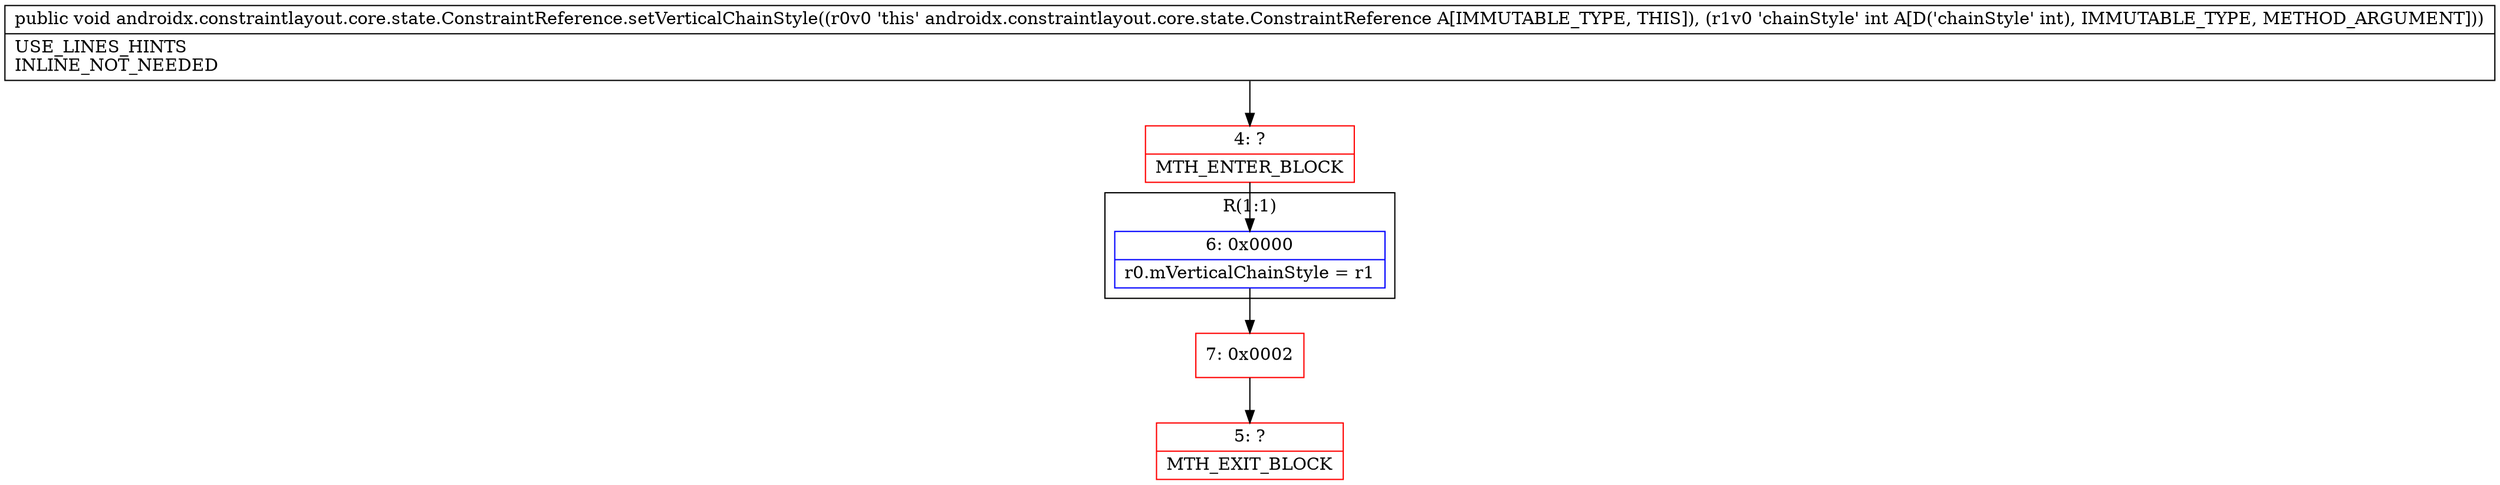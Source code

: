 digraph "CFG forandroidx.constraintlayout.core.state.ConstraintReference.setVerticalChainStyle(I)V" {
subgraph cluster_Region_293989559 {
label = "R(1:1)";
node [shape=record,color=blue];
Node_6 [shape=record,label="{6\:\ 0x0000|r0.mVerticalChainStyle = r1\l}"];
}
Node_4 [shape=record,color=red,label="{4\:\ ?|MTH_ENTER_BLOCK\l}"];
Node_7 [shape=record,color=red,label="{7\:\ 0x0002}"];
Node_5 [shape=record,color=red,label="{5\:\ ?|MTH_EXIT_BLOCK\l}"];
MethodNode[shape=record,label="{public void androidx.constraintlayout.core.state.ConstraintReference.setVerticalChainStyle((r0v0 'this' androidx.constraintlayout.core.state.ConstraintReference A[IMMUTABLE_TYPE, THIS]), (r1v0 'chainStyle' int A[D('chainStyle' int), IMMUTABLE_TYPE, METHOD_ARGUMENT]))  | USE_LINES_HINTS\lINLINE_NOT_NEEDED\l}"];
MethodNode -> Node_4;Node_6 -> Node_7;
Node_4 -> Node_6;
Node_7 -> Node_5;
}

